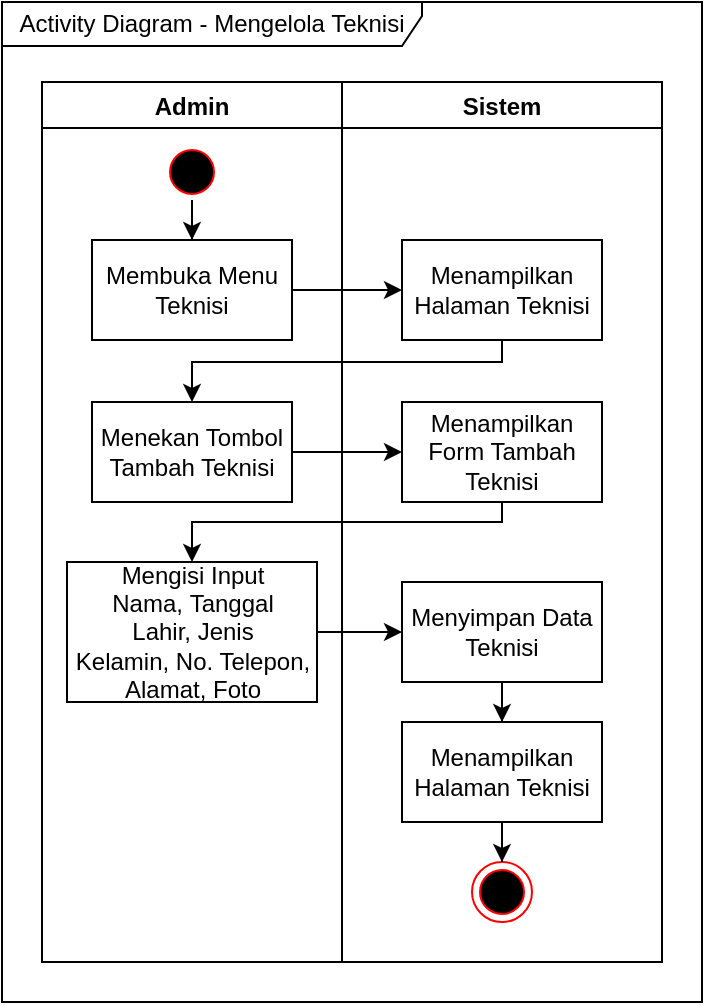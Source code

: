 <mxfile version="28.1.2">
  <diagram id="O7_p2qTZbFpivkJzxj6x" name="Page-1">
    <mxGraphModel dx="719" dy="363" grid="1" gridSize="10" guides="1" tooltips="1" connect="1" arrows="1" fold="1" page="1" pageScale="1" pageWidth="827" pageHeight="1169" math="0" shadow="0">
      <root>
        <mxCell id="0" />
        <mxCell id="1" parent="0" />
        <mxCell id="SwkU2ouvjTg10X0OA1fk-28" value="Admin" style="swimlane;" vertex="1" parent="1">
          <mxGeometry x="180" y="60" width="150" height="440" as="geometry" />
        </mxCell>
        <mxCell id="SwkU2ouvjTg10X0OA1fk-29" value="Activity Diagram - Mengelola Teknisi" style="shape=umlFrame;whiteSpace=wrap;html=1;pointerEvents=0;width=210;height=22;" vertex="1" parent="1">
          <mxGeometry x="160" y="20" width="350" height="500" as="geometry" />
        </mxCell>
        <mxCell id="SwkU2ouvjTg10X0OA1fk-30" style="edgeStyle=orthogonalEdgeStyle;rounded=0;orthogonalLoop=1;jettySize=auto;html=1;entryX=0.5;entryY=0;entryDx=0;entryDy=0;" edge="1" parent="1" source="SwkU2ouvjTg10X0OA1fk-31" target="SwkU2ouvjTg10X0OA1fk-33">
          <mxGeometry relative="1" as="geometry" />
        </mxCell>
        <mxCell id="SwkU2ouvjTg10X0OA1fk-31" value="" style="ellipse;html=1;shape=startState;fillColor=#000000;strokeColor=#ff0000;" vertex="1" parent="1">
          <mxGeometry x="240" y="90" width="30" height="30" as="geometry" />
        </mxCell>
        <mxCell id="SwkU2ouvjTg10X0OA1fk-32" style="edgeStyle=orthogonalEdgeStyle;rounded=0;orthogonalLoop=1;jettySize=auto;html=1;entryX=0;entryY=0.5;entryDx=0;entryDy=0;" edge="1" parent="1" source="SwkU2ouvjTg10X0OA1fk-33" target="SwkU2ouvjTg10X0OA1fk-35">
          <mxGeometry relative="1" as="geometry" />
        </mxCell>
        <mxCell id="SwkU2ouvjTg10X0OA1fk-33" value="Membuka Menu Teknisi" style="html=1;dashed=0;whiteSpace=wrap;" vertex="1" parent="1">
          <mxGeometry x="205" y="139" width="100" height="50" as="geometry" />
        </mxCell>
        <mxCell id="SwkU2ouvjTg10X0OA1fk-34" value="Sistem" style="swimlane;" vertex="1" parent="1">
          <mxGeometry x="330" y="60" width="160" height="440" as="geometry" />
        </mxCell>
        <mxCell id="SwkU2ouvjTg10X0OA1fk-35" value="Menampilkan Halaman Teknisi" style="html=1;dashed=0;whiteSpace=wrap;" vertex="1" parent="SwkU2ouvjTg10X0OA1fk-34">
          <mxGeometry x="30" y="79" width="100" height="50" as="geometry" />
        </mxCell>
        <mxCell id="SwkU2ouvjTg10X0OA1fk-37" value="Menampilkan Form Tambah Teknisi" style="html=1;dashed=0;whiteSpace=wrap;" vertex="1" parent="SwkU2ouvjTg10X0OA1fk-34">
          <mxGeometry x="30" y="160" width="100" height="50" as="geometry" />
        </mxCell>
        <mxCell id="SwkU2ouvjTg10X0OA1fk-47" value="" style="ellipse;html=1;shape=endState;fillColor=#000000;strokeColor=#ff0000;" vertex="1" parent="SwkU2ouvjTg10X0OA1fk-34">
          <mxGeometry x="65" y="390" width="30" height="30" as="geometry" />
        </mxCell>
        <mxCell id="SwkU2ouvjTg10X0OA1fk-39" value="Menyimpan Data Teknisi" style="html=1;dashed=0;whiteSpace=wrap;" vertex="1" parent="SwkU2ouvjTg10X0OA1fk-34">
          <mxGeometry x="30" y="250" width="100" height="50" as="geometry" />
        </mxCell>
        <mxCell id="SwkU2ouvjTg10X0OA1fk-55" style="edgeStyle=orthogonalEdgeStyle;rounded=0;orthogonalLoop=1;jettySize=auto;html=1;entryX=0.5;entryY=0;entryDx=0;entryDy=0;" edge="1" parent="SwkU2ouvjTg10X0OA1fk-34" source="SwkU2ouvjTg10X0OA1fk-39" target="SwkU2ouvjTg10X0OA1fk-56">
          <mxGeometry relative="1" as="geometry">
            <mxPoint x="80" y="330" as="targetPoint" />
          </mxGeometry>
        </mxCell>
        <mxCell id="SwkU2ouvjTg10X0OA1fk-58" style="edgeStyle=orthogonalEdgeStyle;rounded=0;orthogonalLoop=1;jettySize=auto;html=1;entryX=0.5;entryY=0;entryDx=0;entryDy=0;" edge="1" parent="SwkU2ouvjTg10X0OA1fk-34" source="SwkU2ouvjTg10X0OA1fk-56" target="SwkU2ouvjTg10X0OA1fk-47">
          <mxGeometry relative="1" as="geometry" />
        </mxCell>
        <mxCell id="SwkU2ouvjTg10X0OA1fk-56" value="Menampilkan Halaman Teknisi" style="html=1;dashed=0;whiteSpace=wrap;" vertex="1" parent="SwkU2ouvjTg10X0OA1fk-34">
          <mxGeometry x="30" y="320" width="100" height="50" as="geometry" />
        </mxCell>
        <mxCell id="SwkU2ouvjTg10X0OA1fk-48" style="edgeStyle=orthogonalEdgeStyle;rounded=0;orthogonalLoop=1;jettySize=auto;html=1;entryX=0;entryY=0.5;entryDx=0;entryDy=0;" edge="1" parent="1" source="SwkU2ouvjTg10X0OA1fk-49" target="SwkU2ouvjTg10X0OA1fk-37">
          <mxGeometry relative="1" as="geometry" />
        </mxCell>
        <mxCell id="SwkU2ouvjTg10X0OA1fk-49" value="Menekan Tombol Tambah Teknisi" style="html=1;dashed=0;whiteSpace=wrap;" vertex="1" parent="1">
          <mxGeometry x="205" y="220" width="100" height="50" as="geometry" />
        </mxCell>
        <mxCell id="SwkU2ouvjTg10X0OA1fk-50" style="edgeStyle=orthogonalEdgeStyle;rounded=0;orthogonalLoop=1;jettySize=auto;html=1;entryX=0.5;entryY=0;entryDx=0;entryDy=0;exitX=0.5;exitY=1;exitDx=0;exitDy=0;" edge="1" parent="1" source="SwkU2ouvjTg10X0OA1fk-35" target="SwkU2ouvjTg10X0OA1fk-49">
          <mxGeometry relative="1" as="geometry">
            <Array as="points">
              <mxPoint x="410" y="200" />
              <mxPoint x="255" y="200" />
            </Array>
          </mxGeometry>
        </mxCell>
        <mxCell id="SwkU2ouvjTg10X0OA1fk-51" style="edgeStyle=orthogonalEdgeStyle;rounded=0;orthogonalLoop=1;jettySize=auto;html=1;entryX=0;entryY=0.5;entryDx=0;entryDy=0;" edge="1" parent="1" source="SwkU2ouvjTg10X0OA1fk-52" target="SwkU2ouvjTg10X0OA1fk-39">
          <mxGeometry relative="1" as="geometry" />
        </mxCell>
        <mxCell id="SwkU2ouvjTg10X0OA1fk-52" value="Mengisi Input Nama,&amp;nbsp;Tanggal Lahir,&amp;nbsp;Jenis Kelamin,&amp;nbsp;No. Telepon, Alamat, Foto" style="html=1;dashed=0;whiteSpace=wrap;" vertex="1" parent="1">
          <mxGeometry x="192.5" y="300" width="125" height="70" as="geometry" />
        </mxCell>
        <mxCell id="SwkU2ouvjTg10X0OA1fk-53" style="edgeStyle=orthogonalEdgeStyle;rounded=0;orthogonalLoop=1;jettySize=auto;html=1;entryX=0.5;entryY=0;entryDx=0;entryDy=0;exitX=0.5;exitY=1;exitDx=0;exitDy=0;" edge="1" parent="1" source="SwkU2ouvjTg10X0OA1fk-37" target="SwkU2ouvjTg10X0OA1fk-52">
          <mxGeometry relative="1" as="geometry">
            <Array as="points">
              <mxPoint x="410" y="280" />
              <mxPoint x="255" y="280" />
            </Array>
          </mxGeometry>
        </mxCell>
      </root>
    </mxGraphModel>
  </diagram>
</mxfile>
